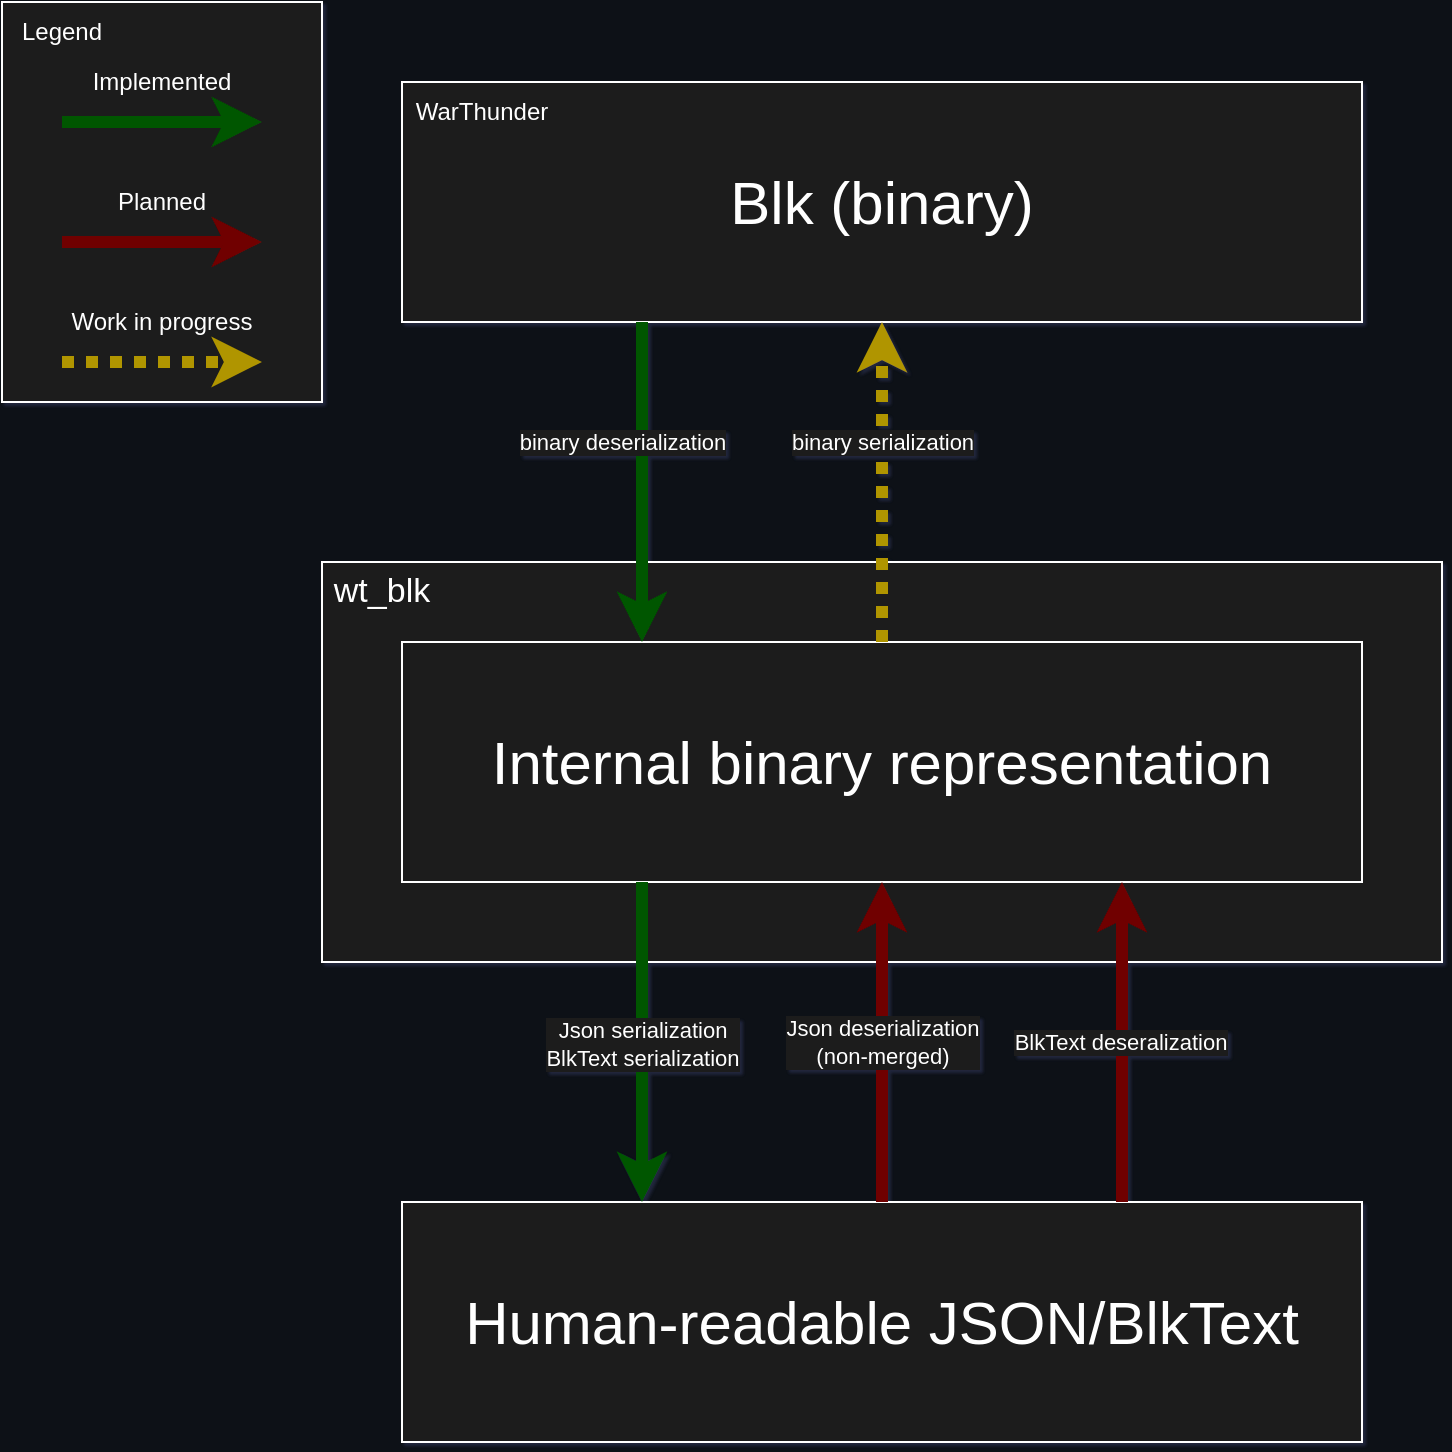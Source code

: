 <mxfile version="23.0.2" type="device">
  <diagram name="Page-1" id="x45XZfGYX57E206BUSX4">
    <mxGraphModel dx="1597" dy="898" grid="1" gridSize="10" guides="1" tooltips="1" connect="1" arrows="1" fold="1" page="1" pageScale="1" pageWidth="850" pageHeight="1100" background="#0d1117" math="0" shadow="1">
      <root>
        <mxCell id="0" />
        <mxCell id="1" parent="0" />
        <mxCell id="Vfzyvi4p-2ZKuOf08ouw-1" value="" style="rounded=0;whiteSpace=wrap;html=1;labelBackgroundColor=none;fontColor=#FFFFFF;labelBorderColor=none;fillColor=#1c1c1c;strokeColor=#FFFFFF;" parent="1" vertex="1">
          <mxGeometry x="160" y="280" width="560" height="200" as="geometry" />
        </mxCell>
        <mxCell id="Vfzyvi4p-2ZKuOf08ouw-2" value="&lt;font style=&quot;font-size: 17px;&quot;&gt;wt_blk&lt;/font&gt;" style="text;html=1;align=center;verticalAlign=middle;whiteSpace=wrap;rounded=0;labelBackgroundColor=none;fontColor=#FFFFFF;" parent="1" vertex="1">
          <mxGeometry x="160" y="280" width="60" height="30" as="geometry" />
        </mxCell>
        <mxCell id="Vfzyvi4p-2ZKuOf08ouw-3" value="&lt;font style=&quot;font-size: 30px;&quot;&gt;Blk (binary)&lt;/font&gt;" style="rounded=0;whiteSpace=wrap;html=1;labelBackgroundColor=none;fillColor=#1c1c1c;strokeColor=#FFFFFF;fontColor=#FFFFFF;labelBorderColor=none;" parent="1" vertex="1">
          <mxGeometry x="200" y="40" width="480" height="120" as="geometry" />
        </mxCell>
        <mxCell id="Vfzyvi4p-2ZKuOf08ouw-4" value="WarThunder" style="text;html=1;strokeColor=none;fillColor=none;align=center;verticalAlign=middle;whiteSpace=wrap;rounded=0;labelBackgroundColor=none;fontColor=#FFFFFF;" parent="1" vertex="1">
          <mxGeometry x="200" y="40" width="80" height="30" as="geometry" />
        </mxCell>
        <mxCell id="Vfzyvi4p-2ZKuOf08ouw-5" value="&lt;font style=&quot;font-size: 30px;&quot;&gt;Internal binary representation&lt;/font&gt;" style="rounded=0;whiteSpace=wrap;html=1;labelBackgroundColor=none;fillColor=#1c1c1c;strokeColor=#FFFFFF;fontColor=#FFFFFF;labelBorderColor=none;" parent="1" vertex="1">
          <mxGeometry x="200" y="320" width="480" height="120" as="geometry" />
        </mxCell>
        <mxCell id="Vfzyvi4p-2ZKuOf08ouw-7" value="" style="endArrow=classic;html=1;rounded=0;exitX=0.5;exitY=0;exitDx=0;exitDy=0;entryX=0.5;entryY=1;entryDx=0;entryDy=0;dashed=1;dashPattern=1 1;labelBackgroundColor=none;fontColor=default;fillColor=#e3c800;strokeColor=#B09500;strokeWidth=6;" parent="1" source="Vfzyvi4p-2ZKuOf08ouw-5" target="Vfzyvi4p-2ZKuOf08ouw-3" edge="1">
          <mxGeometry width="50" height="50" relative="1" as="geometry">
            <mxPoint x="280" y="310" as="sourcePoint" />
            <mxPoint x="440" y="200" as="targetPoint" />
          </mxGeometry>
        </mxCell>
        <mxCell id="Vfzyvi4p-2ZKuOf08ouw-8" value="binary serialization" style="edgeLabel;html=1;align=center;verticalAlign=middle;resizable=0;points=[];labelBackgroundColor=#1c1c1c;rounded=0;fontColor=#FFFFFF;labelBorderColor=none;" parent="Vfzyvi4p-2ZKuOf08ouw-7" vertex="1" connectable="0">
          <mxGeometry x="0.062" y="-3" relative="1" as="geometry">
            <mxPoint x="-3" y="-15" as="offset" />
          </mxGeometry>
        </mxCell>
        <mxCell id="Vfzyvi4p-2ZKuOf08ouw-9" value="" style="endArrow=classic;html=1;rounded=0;exitX=0.25;exitY=1;exitDx=0;exitDy=0;entryX=0.25;entryY=0;entryDx=0;entryDy=0;labelBackgroundColor=none;fontColor=default;fillColor=#008a00;strokeColor=#005700;strokeWidth=6;" parent="1" source="Vfzyvi4p-2ZKuOf08ouw-3" target="Vfzyvi4p-2ZKuOf08ouw-5" edge="1">
          <mxGeometry width="50" height="50" relative="1" as="geometry">
            <mxPoint x="280" y="310" as="sourcePoint" />
            <mxPoint x="280" y="210" as="targetPoint" />
          </mxGeometry>
        </mxCell>
        <mxCell id="Vfzyvi4p-2ZKuOf08ouw-10" value="binary deserialization" style="edgeLabel;html=1;align=center;verticalAlign=middle;resizable=0;points=[];labelBackgroundColor=#1c1c1c;rounded=0;fontColor=#FFFFFF;labelBorderColor=none;" parent="Vfzyvi4p-2ZKuOf08ouw-9" vertex="1" connectable="0">
          <mxGeometry x="-0.153" y="2" relative="1" as="geometry">
            <mxPoint x="-12" y="-8" as="offset" />
          </mxGeometry>
        </mxCell>
        <mxCell id="Vfzyvi4p-2ZKuOf08ouw-11" value="&lt;font style=&quot;font-size: 30px;&quot;&gt;Human-readable JSON/BlkText&lt;/font&gt;" style="rounded=0;whiteSpace=wrap;html=1;labelBackgroundColor=none;fillColor=#1c1c1c;strokeColor=#FFFFFF;fontColor=#FFFFFF;labelBorderColor=none;" parent="1" vertex="1">
          <mxGeometry x="200" y="600" width="480" height="120" as="geometry" />
        </mxCell>
        <mxCell id="Vfzyvi4p-2ZKuOf08ouw-12" value="" style="endArrow=classic;html=1;rounded=0;exitX=0.25;exitY=1;exitDx=0;exitDy=0;entryX=0.25;entryY=0;entryDx=0;entryDy=0;labelBackgroundColor=none;fontColor=default;fillColor=#008a00;strokeColor=#005700;strokeWidth=6;" parent="1" source="Vfzyvi4p-2ZKuOf08ouw-5" target="Vfzyvi4p-2ZKuOf08ouw-11" edge="1">
          <mxGeometry width="50" height="50" relative="1" as="geometry">
            <mxPoint x="550" y="390" as="sourcePoint" />
            <mxPoint x="600" y="340" as="targetPoint" />
          </mxGeometry>
        </mxCell>
        <mxCell id="Vfzyvi4p-2ZKuOf08ouw-14" value="Json serialization&lt;br&gt;BlkText serialization" style="edgeLabel;html=1;align=center;verticalAlign=middle;resizable=0;points=[];labelBackgroundColor=#1c1c1c;rounded=0;fontColor=#FFFFFF;labelBorderColor=none;" parent="Vfzyvi4p-2ZKuOf08ouw-12" vertex="1" connectable="0">
          <mxGeometry x="-0.12" relative="1" as="geometry">
            <mxPoint y="10" as="offset" />
          </mxGeometry>
        </mxCell>
        <mxCell id="Vfzyvi4p-2ZKuOf08ouw-15" value="" style="endArrow=classic;html=1;rounded=0;exitX=0.5;exitY=0;exitDx=0;exitDy=0;entryX=0.5;entryY=1;entryDx=0;entryDy=0;labelBackgroundColor=none;fontColor=default;fillColor=#a20025;strokeColor=#6F0000;strokeWidth=6;" parent="1" source="Vfzyvi4p-2ZKuOf08ouw-11" target="Vfzyvi4p-2ZKuOf08ouw-5" edge="1">
          <mxGeometry width="50" height="50" relative="1" as="geometry">
            <mxPoint x="460" y="550" as="sourcePoint" />
            <mxPoint x="600" y="340" as="targetPoint" />
          </mxGeometry>
        </mxCell>
        <mxCell id="Vfzyvi4p-2ZKuOf08ouw-16" value="Json deserialization&lt;br&gt;(non-merged)" style="edgeLabel;html=1;align=center;verticalAlign=middle;resizable=0;points=[];labelBackgroundColor=#1c1c1c;rounded=0;fontColor=#FFFFFF;labelBorderColor=none;" parent="Vfzyvi4p-2ZKuOf08ouw-15" vertex="1" connectable="0">
          <mxGeometry x="0.04" y="1" relative="1" as="geometry">
            <mxPoint x="1" y="3" as="offset" />
          </mxGeometry>
        </mxCell>
        <mxCell id="Vfzyvi4p-2ZKuOf08ouw-18" value="" style="endArrow=classic;html=1;rounded=0;exitX=0.75;exitY=0;exitDx=0;exitDy=0;entryX=0.75;entryY=1;entryDx=0;entryDy=0;labelBackgroundColor=none;fontColor=default;fillColor=#a20025;strokeColor=#6F0000;strokeWidth=6;" parent="1" source="Vfzyvi4p-2ZKuOf08ouw-11" target="Vfzyvi4p-2ZKuOf08ouw-5" edge="1">
          <mxGeometry width="50" height="50" relative="1" as="geometry">
            <mxPoint x="550" y="390" as="sourcePoint" />
            <mxPoint x="600" y="340" as="targetPoint" />
          </mxGeometry>
        </mxCell>
        <mxCell id="Vfzyvi4p-2ZKuOf08ouw-20" value="BlkText deseralization" style="edgeLabel;html=1;align=center;verticalAlign=middle;resizable=0;points=[];labelBackgroundColor=#1c1c1c;rounded=0;fontColor=#FFFFFF;labelBorderColor=none;" parent="Vfzyvi4p-2ZKuOf08ouw-18" vertex="1" connectable="0">
          <mxGeometry x="0.04" y="1" relative="1" as="geometry">
            <mxPoint y="3" as="offset" />
          </mxGeometry>
        </mxCell>
        <mxCell id="Vfzyvi4p-2ZKuOf08ouw-21" value="" style="rounded=0;whiteSpace=wrap;html=1;labelBackgroundColor=none;fillColor=#1c1c1c;strokeColor=#FFFFFF;fontColor=#FFFFFF;labelBorderColor=none;" parent="1" vertex="1">
          <mxGeometry width="160" height="200" as="geometry" />
        </mxCell>
        <mxCell id="Vfzyvi4p-2ZKuOf08ouw-22" value="Legend" style="text;html=1;strokeColor=none;fillColor=none;align=center;verticalAlign=middle;whiteSpace=wrap;rounded=0;labelBackgroundColor=none;fontColor=#FFFFFF;" parent="1" vertex="1">
          <mxGeometry width="60" height="30" as="geometry" />
        </mxCell>
        <mxCell id="Vfzyvi4p-2ZKuOf08ouw-23" value="" style="endArrow=classic;html=1;rounded=0;elbow=horizontal;labelBackgroundColor=none;fontColor=default;fillColor=#008a00;strokeColor=#005700;strokeWidth=6;" parent="1" edge="1">
          <mxGeometry width="50" height="50" relative="1" as="geometry">
            <mxPoint x="30" y="60" as="sourcePoint" />
            <mxPoint x="130" y="60" as="targetPoint" />
          </mxGeometry>
        </mxCell>
        <mxCell id="Vfzyvi4p-2ZKuOf08ouw-25" value="Implemented" style="text;html=1;strokeColor=none;fillColor=none;align=center;verticalAlign=middle;whiteSpace=wrap;rounded=0;labelBackgroundColor=none;fontColor=#FFFFFF;" parent="1" vertex="1">
          <mxGeometry x="50" y="30" width="60" height="20" as="geometry" />
        </mxCell>
        <mxCell id="Vfzyvi4p-2ZKuOf08ouw-26" value="" style="endArrow=classic;html=1;rounded=0;elbow=horizontal;labelBackgroundColor=none;fontColor=default;fillColor=#a20025;strokeColor=#6F0000;strokeWidth=6;" parent="1" edge="1">
          <mxGeometry width="50" height="50" relative="1" as="geometry">
            <mxPoint x="30" y="120" as="sourcePoint" />
            <mxPoint x="130" y="120" as="targetPoint" />
          </mxGeometry>
        </mxCell>
        <mxCell id="Vfzyvi4p-2ZKuOf08ouw-27" value="Planned" style="text;html=1;strokeColor=none;fillColor=none;align=center;verticalAlign=middle;whiteSpace=wrap;rounded=0;labelBackgroundColor=none;fontColor=#FFFFFF;" parent="1" vertex="1">
          <mxGeometry x="50" y="90" width="60" height="20" as="geometry" />
        </mxCell>
        <mxCell id="Vfzyvi4p-2ZKuOf08ouw-30" value="" style="endArrow=classic;html=1;rounded=0;elbow=horizontal;dashed=1;dashPattern=1 1;labelBackgroundColor=none;fontColor=default;fillColor=#e3c800;strokeColor=#B09500;strokeWidth=6;" parent="1" edge="1">
          <mxGeometry width="50" height="50" relative="1" as="geometry">
            <mxPoint x="30" y="180" as="sourcePoint" />
            <mxPoint x="130" y="180" as="targetPoint" />
          </mxGeometry>
        </mxCell>
        <mxCell id="Vfzyvi4p-2ZKuOf08ouw-31" value="Work in progress" style="text;html=1;strokeColor=none;fillColor=none;align=center;verticalAlign=middle;whiteSpace=wrap;rounded=0;labelBackgroundColor=none;fontColor=#FFFFFF;" parent="1" vertex="1">
          <mxGeometry x="30" y="150" width="100" height="20" as="geometry" />
        </mxCell>
      </root>
    </mxGraphModel>
  </diagram>
</mxfile>
